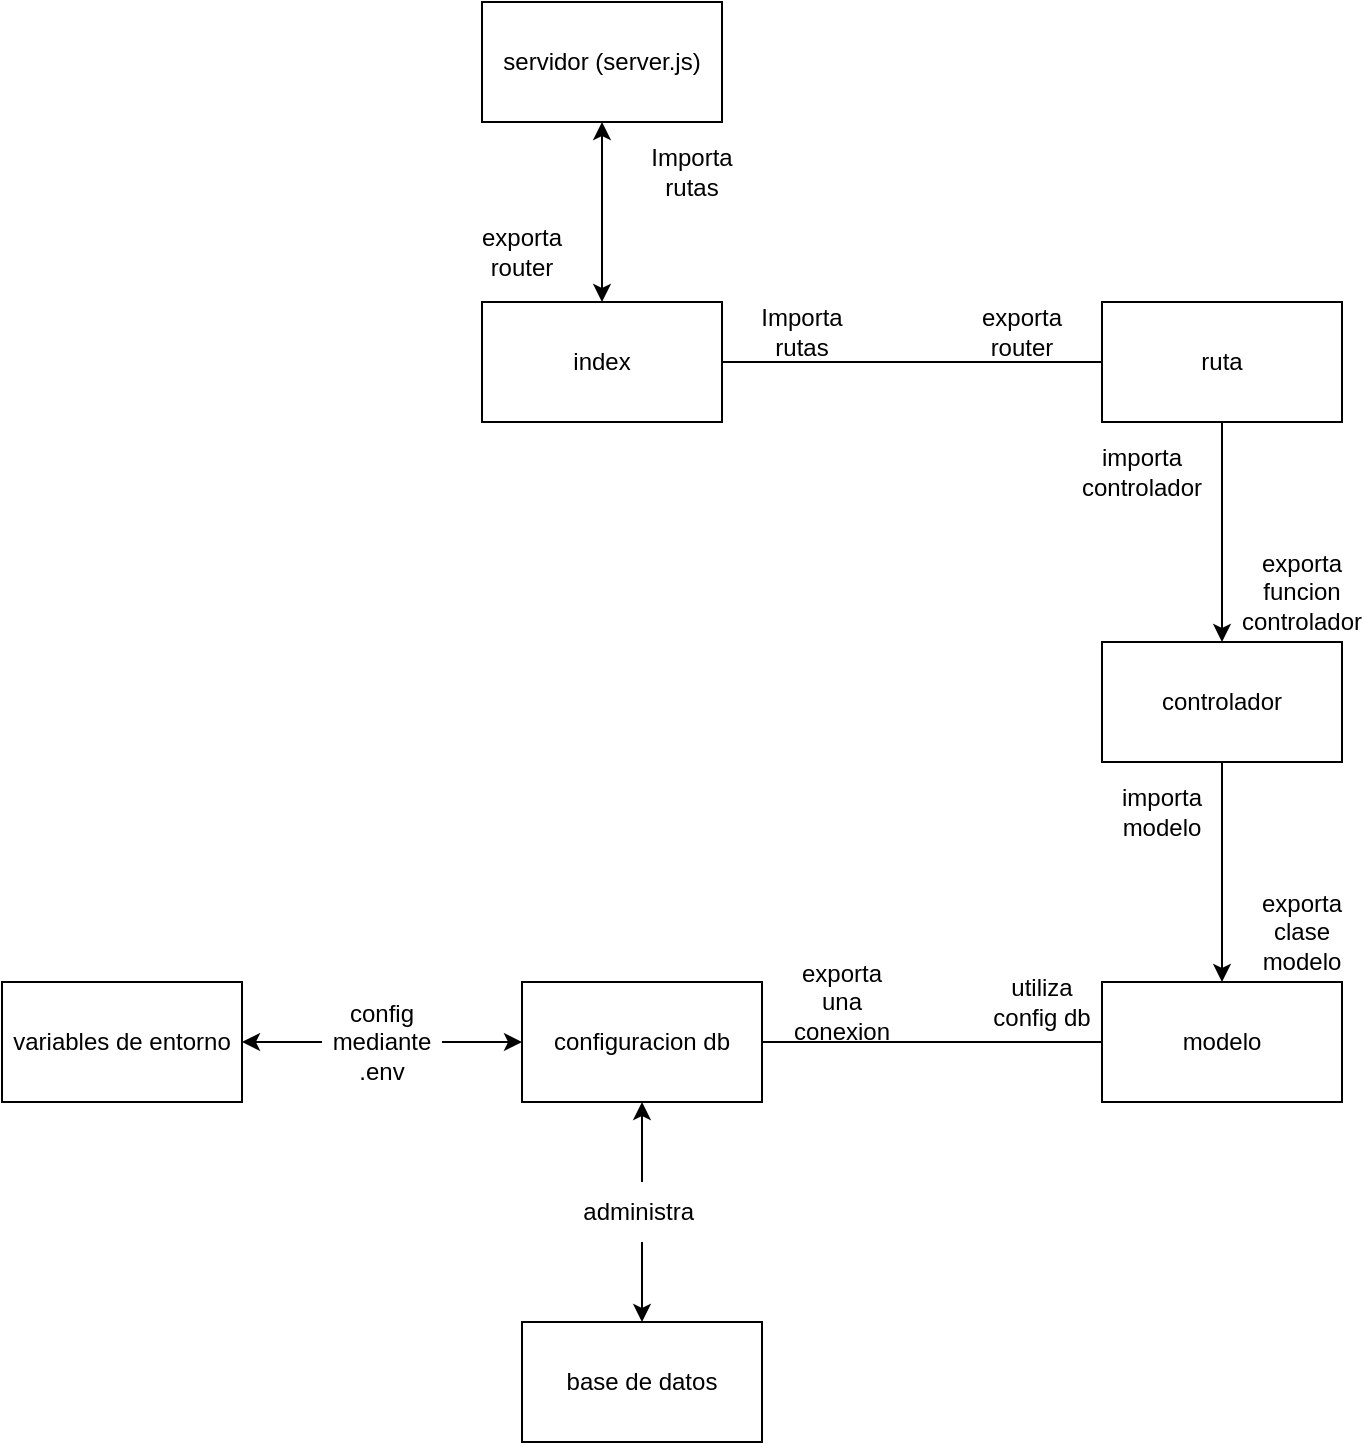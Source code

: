 <mxfile>
    <diagram id="wtowb5RGUo4bKmnEZTFK" name="Page-1">
        <mxGraphModel dx="1493" dy="1990" grid="1" gridSize="10" guides="1" tooltips="1" connect="1" arrows="1" fold="1" page="1" pageScale="1" pageWidth="850" pageHeight="1100" math="0" shadow="0">
            <root>
                <mxCell id="0"/>
                <mxCell id="1" parent="0"/>
                <mxCell id="17" value="" style="edgeStyle=none;html=1;startArrow=classic;startFill=1;exitX=0.5;exitY=1;exitDx=0;exitDy=0;" edge="1" parent="1" source="2" target="4">
                    <mxGeometry relative="1" as="geometry">
                        <mxPoint x="350" y="110" as="sourcePoint"/>
                    </mxGeometry>
                </mxCell>
                <mxCell id="2" value="servidor (server.js)" style="rounded=0;whiteSpace=wrap;html=1;" vertex="1" parent="1">
                    <mxGeometry x="350" y="-10" width="120" height="60" as="geometry"/>
                </mxCell>
                <mxCell id="9" style="edgeStyle=none;html=1;exitX=0;exitY=0.5;exitDx=0;exitDy=0;entryX=0;entryY=0.5;entryDx=0;entryDy=0;" edge="1" parent="1" source="5" target="4">
                    <mxGeometry relative="1" as="geometry">
                        <mxPoint x="780" y="170" as="sourcePoint"/>
                    </mxGeometry>
                </mxCell>
                <mxCell id="4" value="index" style="rounded=0;whiteSpace=wrap;html=1;" vertex="1" parent="1">
                    <mxGeometry x="350" y="140" width="120" height="60" as="geometry"/>
                </mxCell>
                <mxCell id="11" style="edgeStyle=none;html=1;exitX=0.5;exitY=1;exitDx=0;exitDy=0;entryX=0.5;entryY=0;entryDx=0;entryDy=0;" edge="1" parent="1" source="5" target="6">
                    <mxGeometry relative="1" as="geometry"/>
                </mxCell>
                <mxCell id="5" value="ruta" style="rounded=0;whiteSpace=wrap;html=1;" vertex="1" parent="1">
                    <mxGeometry x="660" y="140" width="120" height="60" as="geometry"/>
                </mxCell>
                <mxCell id="12" style="edgeStyle=none;html=1;exitX=0.5;exitY=1;exitDx=0;exitDy=0;entryX=0.5;entryY=0;entryDx=0;entryDy=0;" edge="1" parent="1" source="6" target="7">
                    <mxGeometry relative="1" as="geometry"/>
                </mxCell>
                <mxCell id="6" value="controlador" style="rounded=0;whiteSpace=wrap;html=1;" vertex="1" parent="1">
                    <mxGeometry x="660" y="310" width="120" height="60" as="geometry"/>
                </mxCell>
                <mxCell id="15" style="edgeStyle=none;html=1;exitX=1;exitY=0.5;exitDx=0;exitDy=0;entryX=0;entryY=0.5;entryDx=0;entryDy=0;" edge="1" parent="1" source="7" target="13">
                    <mxGeometry relative="1" as="geometry"/>
                </mxCell>
                <mxCell id="7" value="modelo" style="rounded=0;whiteSpace=wrap;html=1;" vertex="1" parent="1">
                    <mxGeometry x="660" y="480" width="120" height="60" as="geometry"/>
                </mxCell>
                <mxCell id="31" style="edgeStyle=none;html=1;exitX=0.5;exitY=1;exitDx=0;exitDy=0;entryX=0.5;entryY=0;entryDx=0;entryDy=0;startArrow=none;startFill=1;" edge="1" parent="1" source="32" target="14">
                    <mxGeometry relative="1" as="geometry"/>
                </mxCell>
                <mxCell id="35" style="edgeStyle=none;html=1;exitX=0;exitY=0.5;exitDx=0;exitDy=0;entryX=1;entryY=0.5;entryDx=0;entryDy=0;startArrow=none;startFill=1;" edge="1" parent="1" source="36" target="34">
                    <mxGeometry relative="1" as="geometry"/>
                </mxCell>
                <mxCell id="13" value="configuracion db" style="rounded=0;whiteSpace=wrap;html=1;" vertex="1" parent="1">
                    <mxGeometry x="370" y="480" width="120" height="60" as="geometry"/>
                </mxCell>
                <mxCell id="14" value="base de datos" style="rounded=0;whiteSpace=wrap;html=1;" vertex="1" parent="1">
                    <mxGeometry x="370" y="650" width="120" height="60" as="geometry"/>
                </mxCell>
                <mxCell id="18" value="Importa rutas" style="text;html=1;strokeColor=none;fillColor=none;align=center;verticalAlign=middle;whiteSpace=wrap;rounded=0;" vertex="1" parent="1">
                    <mxGeometry x="425" y="60" width="60" height="30" as="geometry"/>
                </mxCell>
                <mxCell id="20" value="Importa rutas" style="text;html=1;strokeColor=none;fillColor=none;align=center;verticalAlign=middle;whiteSpace=wrap;rounded=0;" vertex="1" parent="1">
                    <mxGeometry x="480" y="140" width="60" height="30" as="geometry"/>
                </mxCell>
                <mxCell id="21" value="exporta router" style="text;html=1;strokeColor=none;fillColor=none;align=center;verticalAlign=middle;whiteSpace=wrap;rounded=0;" vertex="1" parent="1">
                    <mxGeometry x="340" y="100" width="60" height="30" as="geometry"/>
                </mxCell>
                <mxCell id="22" value="exporta router" style="text;html=1;strokeColor=none;fillColor=none;align=center;verticalAlign=middle;whiteSpace=wrap;rounded=0;" vertex="1" parent="1">
                    <mxGeometry x="590" y="140" width="60" height="30" as="geometry"/>
                </mxCell>
                <mxCell id="25" value="importa controlador" style="text;html=1;strokeColor=none;fillColor=none;align=center;verticalAlign=middle;whiteSpace=wrap;rounded=0;" vertex="1" parent="1">
                    <mxGeometry x="650" y="210" width="60" height="30" as="geometry"/>
                </mxCell>
                <mxCell id="26" value="exporta funcion controlador" style="text;html=1;strokeColor=none;fillColor=none;align=center;verticalAlign=middle;whiteSpace=wrap;rounded=0;" vertex="1" parent="1">
                    <mxGeometry x="730" y="270" width="60" height="30" as="geometry"/>
                </mxCell>
                <mxCell id="27" value="importa modelo" style="text;html=1;strokeColor=none;fillColor=none;align=center;verticalAlign=middle;whiteSpace=wrap;rounded=0;" vertex="1" parent="1">
                    <mxGeometry x="660" y="380" width="60" height="30" as="geometry"/>
                </mxCell>
                <mxCell id="28" value="exporta clase modelo" style="text;html=1;strokeColor=none;fillColor=none;align=center;verticalAlign=middle;whiteSpace=wrap;rounded=0;" vertex="1" parent="1">
                    <mxGeometry x="730" y="440" width="60" height="30" as="geometry"/>
                </mxCell>
                <mxCell id="29" value="utiliza config db" style="text;html=1;strokeColor=none;fillColor=none;align=center;verticalAlign=middle;whiteSpace=wrap;rounded=0;" vertex="1" parent="1">
                    <mxGeometry x="600" y="475" width="60" height="30" as="geometry"/>
                </mxCell>
                <mxCell id="30" value="exporta una conexion" style="text;html=1;strokeColor=none;fillColor=none;align=center;verticalAlign=middle;whiteSpace=wrap;rounded=0;" vertex="1" parent="1">
                    <mxGeometry x="500" y="475" width="60" height="30" as="geometry"/>
                </mxCell>
                <mxCell id="33" value="" style="edgeStyle=none;html=1;exitX=0.5;exitY=1;exitDx=0;exitDy=0;entryX=0.5;entryY=0;entryDx=0;entryDy=0;startArrow=classic;startFill=1;endArrow=none;" edge="1" parent="1" source="13" target="32">
                    <mxGeometry relative="1" as="geometry">
                        <mxPoint x="430.0" y="540" as="sourcePoint"/>
                        <mxPoint x="430.0" y="660.0" as="targetPoint"/>
                    </mxGeometry>
                </mxCell>
                <mxCell id="32" value="administra&amp;nbsp;" style="text;html=1;strokeColor=none;fillColor=none;align=center;verticalAlign=middle;whiteSpace=wrap;rounded=0;" vertex="1" parent="1">
                    <mxGeometry x="400" y="580" width="60" height="30" as="geometry"/>
                </mxCell>
                <mxCell id="34" value="variables de entorno" style="rounded=0;whiteSpace=wrap;html=1;" vertex="1" parent="1">
                    <mxGeometry x="110" y="480" width="120" height="60" as="geometry"/>
                </mxCell>
                <mxCell id="37" value="" style="edgeStyle=none;html=1;exitX=0;exitY=0.5;exitDx=0;exitDy=0;entryX=1;entryY=0.5;entryDx=0;entryDy=0;startArrow=classic;startFill=1;endArrow=none;" edge="1" parent="1" source="13" target="36">
                    <mxGeometry relative="1" as="geometry">
                        <mxPoint x="370" y="510" as="sourcePoint"/>
                        <mxPoint x="230" y="510" as="targetPoint"/>
                    </mxGeometry>
                </mxCell>
                <mxCell id="36" value="config mediante .env" style="text;html=1;strokeColor=none;fillColor=none;align=center;verticalAlign=middle;whiteSpace=wrap;rounded=0;" vertex="1" parent="1">
                    <mxGeometry x="270" y="495" width="60" height="30" as="geometry"/>
                </mxCell>
            </root>
        </mxGraphModel>
    </diagram>
</mxfile>